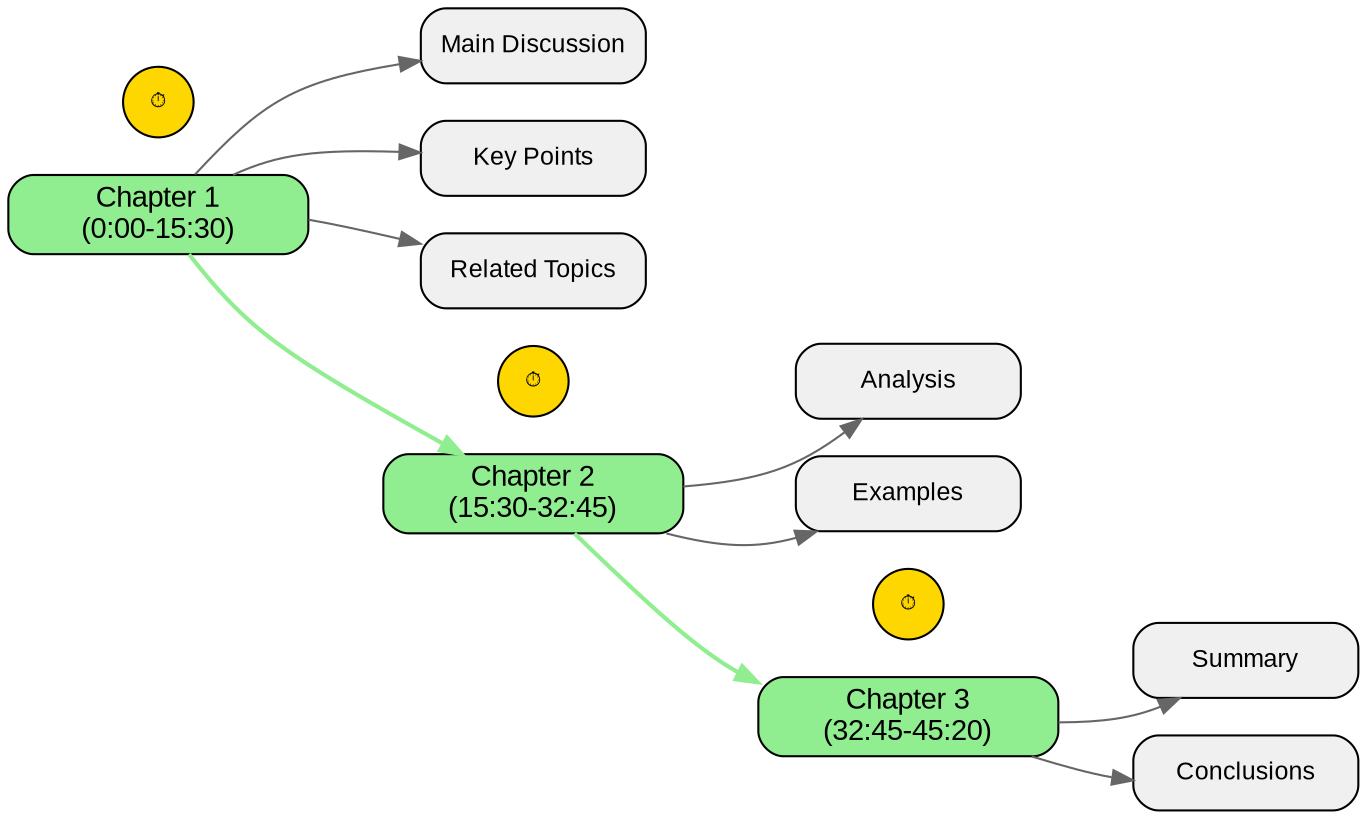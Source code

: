 digraph YoutubeChaptersFlow {
    // Graph settings
    rankdir=LR;
    splines=curved;
    node [fontname="Arial"];
    edge [color="#666666"];

    // Main chapter node style
    node [
        shape=box,
        style="rounded,filled",
        fillcolor="#90EE90",
        fontsize=14,
        width=2
    ];

    // Chapter nodes (these will be populated dynamically)
    Chapter1 [label="Chapter 1\n(0:00-15:30)"];
    Chapter2 [label="Chapter 2\n(15:30-32:45)"];
    Chapter3 [label="Chapter 3\n(32:45-45:20)"];

    // Subtopic node style
    node [
        shape=box,
        style="rounded,filled",
        fillcolor="#f0f0f0",
        fontsize=12,
        width=1.5
    ];

    // Subtopics for Chapter 1
    Topic1_1 [label="Main Discussion"];
    Topic1_2 [label="Key Points"];
    Topic1_3 [label="Related Topics"];

    // Subtopics for Chapter 2
    Topic2_1 [label="Analysis"];
    Topic2_2 [label="Examples"];

    // Subtopics for Chapter 3
    Topic3_1 [label="Summary"];
    Topic3_2 [label="Conclusions"];

    // Add clock icons using Unicode
    node [
        shape=circle,
        style=filled,
        fillcolor="#FFD700",
        fontcolor=black,
        width=0.3,
        height=0.3,
        fontsize=10
    ];

    Clock1 [label="⏱"];
    Clock2 [label="⏱"];
    Clock3 [label="⏱"];

    // Connections
    {
        edge [color="#90EE90", penwidth=2];
        Chapter1 -> Chapter2 -> Chapter3;
    }

    // Subtopic connections
    {
        edge [color="#666666", penwidth=1];
        Chapter1 -> {Topic1_1, Topic1_2, Topic1_3};
        Chapter2 -> {Topic2_1, Topic2_2};
        Chapter3 -> {Topic3_1, Topic3_2};
    }

    // Position clock icons
    {
        edge [style=invis];
        Clock1 -> Chapter1;
        Clock2 -> Chapter2;
        Clock3 -> Chapter3;
    }

    // Rank settings to control layout
    {
        rank=same; Clock1; Chapter1;
    }
    {
        rank=same; Clock2; Chapter2;
    }
    {
        rank=same; Clock3; Chapter3;
    }
} 